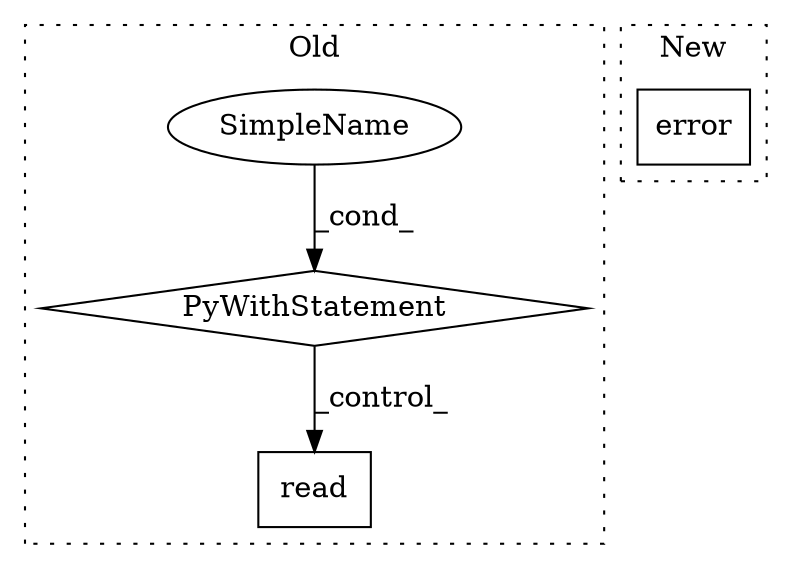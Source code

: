 digraph G {
subgraph cluster0 {
1 [label="read" a="32" s="28082" l="6" shape="box"];
3 [label="SimpleName" a="42" s="" l="" shape="ellipse"];
4 [label="PyWithStatement" a="104" s="28002,28030" l="10,2" shape="diamond"];
label = "Old";
style="dotted";
}
subgraph cluster1 {
2 [label="error" a="32" s="27955,28023" l="6,1" shape="box"];
label = "New";
style="dotted";
}
3 -> 4 [label="_cond_"];
4 -> 1 [label="_control_"];
}